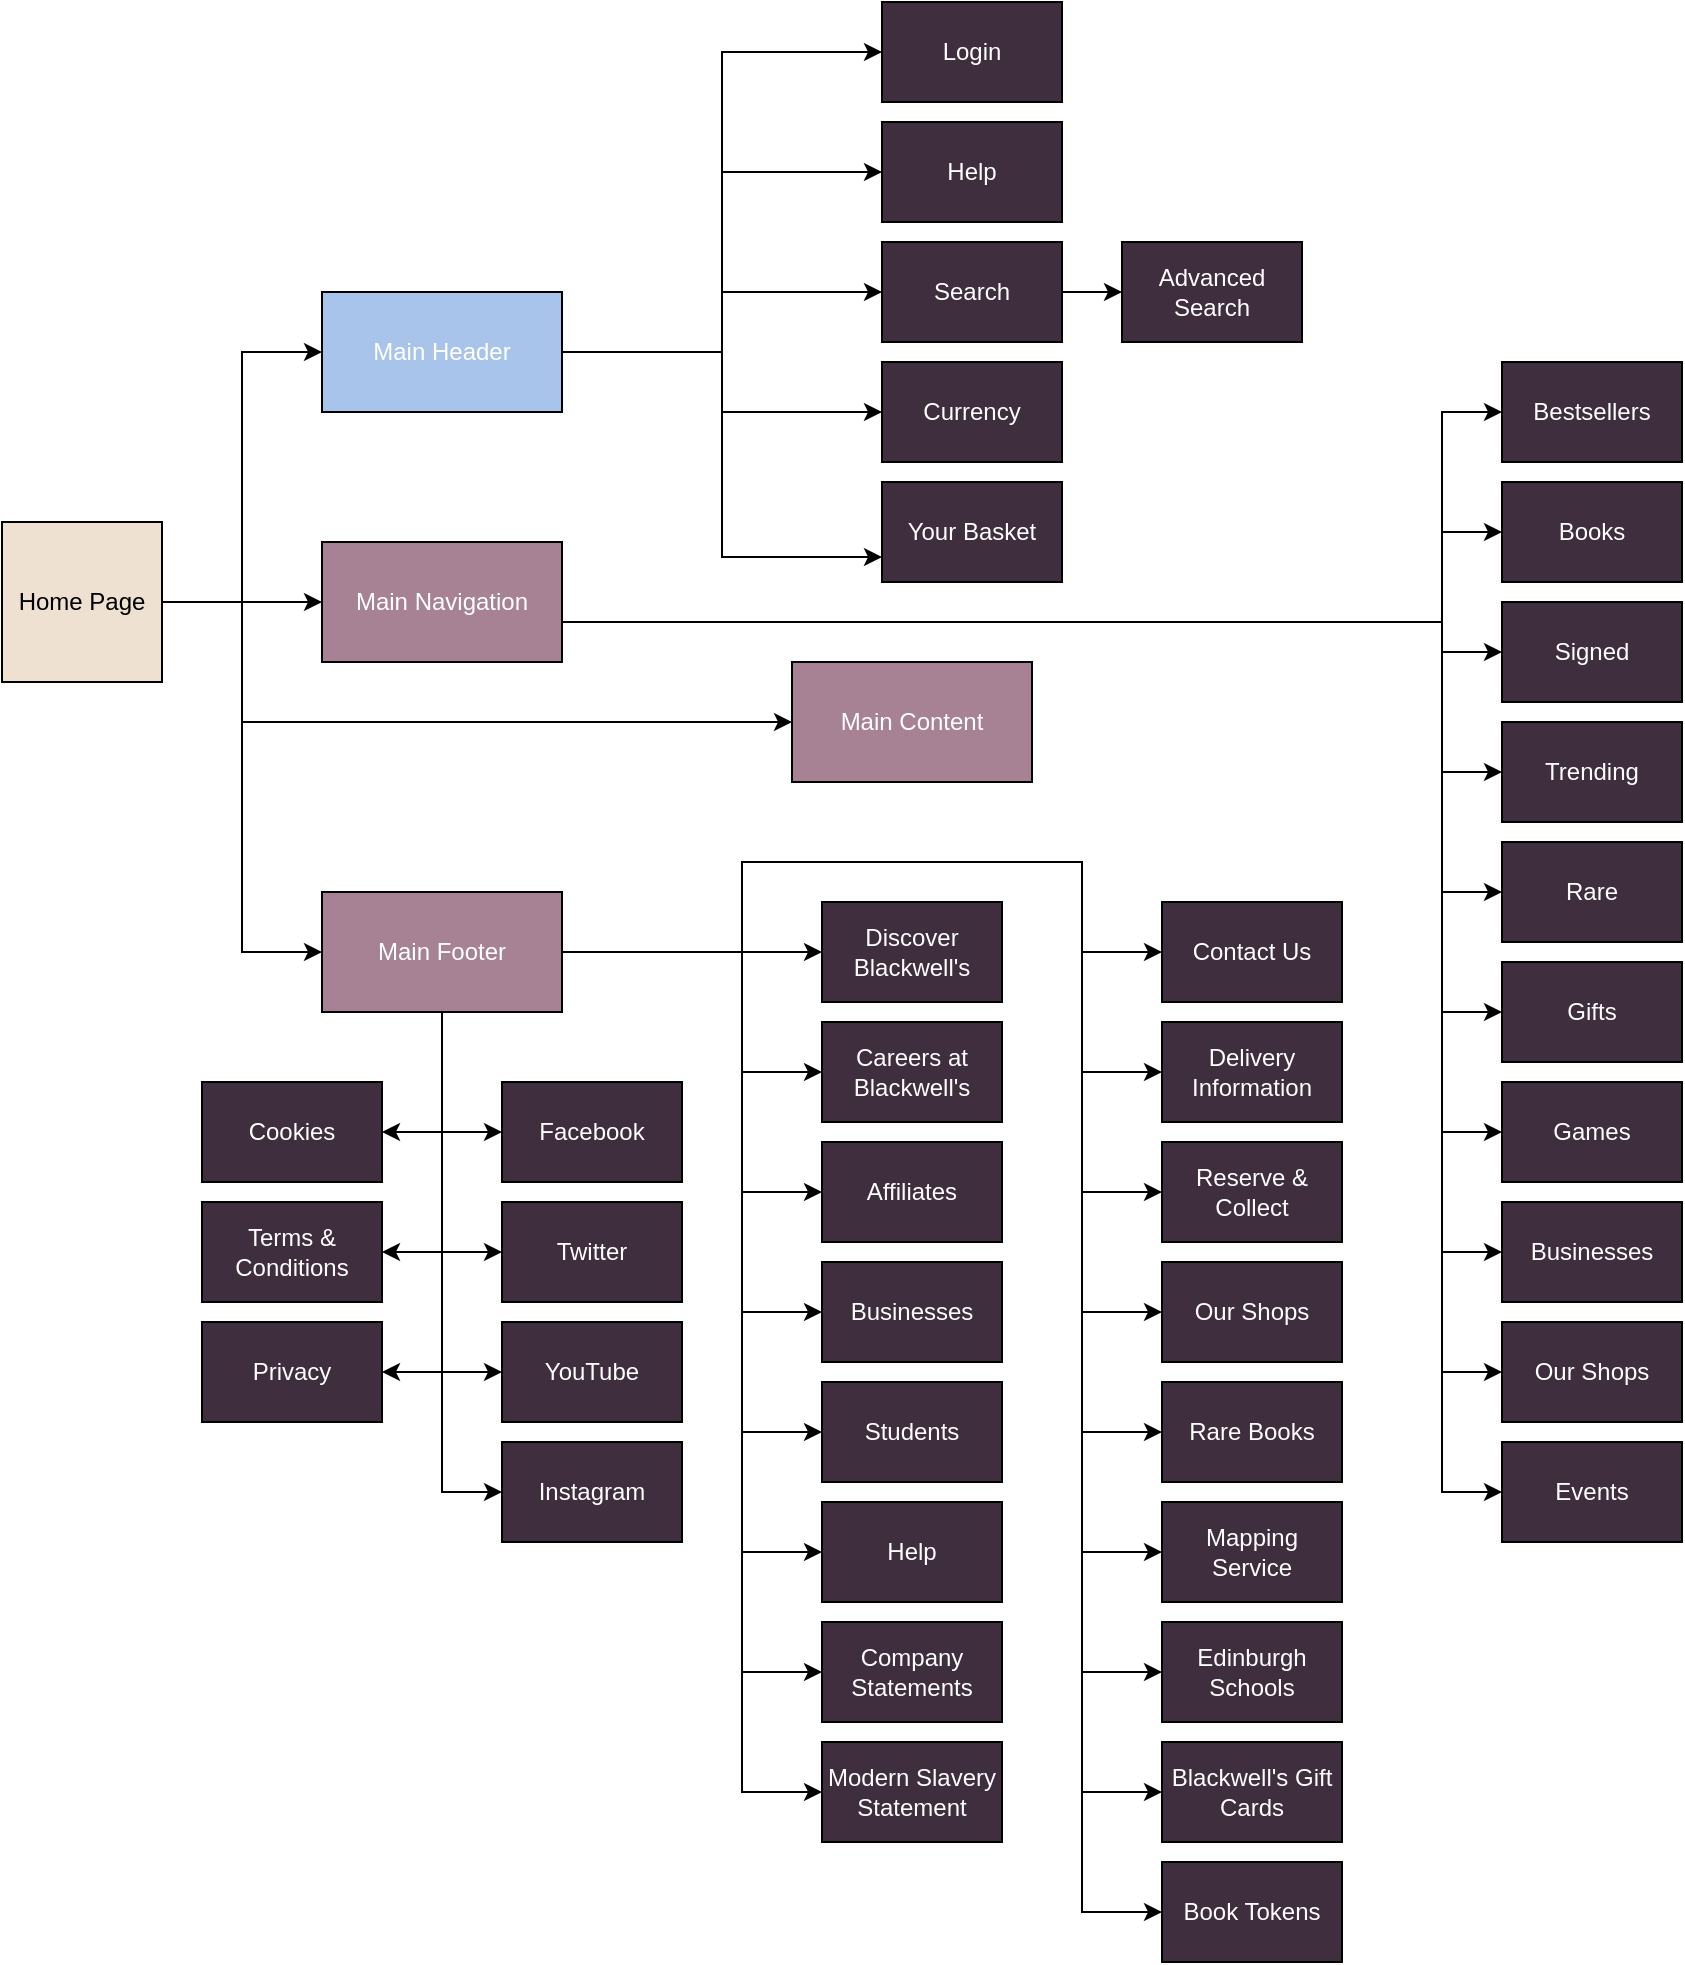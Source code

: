 <mxfile version="22.0.2" type="device">
  <diagram name="Page-1" id="3HneR4ICvTnQCU9vIhTt">
    <mxGraphModel dx="3500" dy="3374" grid="1" gridSize="10" guides="1" tooltips="1" connect="1" arrows="1" fold="1" page="0" pageScale="1" pageWidth="850" pageHeight="1100" background="#FFFFFF" math="0" shadow="0">
      <root>
        <mxCell id="0" />
        <mxCell id="1" parent="0" />
        <mxCell id="lC9NgfsXyM7ageMsBcKr-55" style="edgeStyle=orthogonalEdgeStyle;rounded=0;orthogonalLoop=1;jettySize=auto;html=1;entryX=0;entryY=0.5;entryDx=0;entryDy=0;" edge="1" parent="1" source="lC9NgfsXyM7ageMsBcKr-9" target="lC9NgfsXyM7ageMsBcKr-22">
          <mxGeometry relative="1" as="geometry" />
        </mxCell>
        <mxCell id="lC9NgfsXyM7ageMsBcKr-57" value="" style="edgeStyle=orthogonalEdgeStyle;rounded=0;orthogonalLoop=1;jettySize=auto;html=1;" edge="1" parent="1" source="lC9NgfsXyM7ageMsBcKr-9" target="lC9NgfsXyM7ageMsBcKr-56">
          <mxGeometry relative="1" as="geometry">
            <Array as="points">
              <mxPoint x="-1490" y="-1930" />
              <mxPoint x="-1490" y="-1930" />
            </Array>
          </mxGeometry>
        </mxCell>
        <mxCell id="lC9NgfsXyM7ageMsBcKr-89" style="edgeStyle=orthogonalEdgeStyle;rounded=0;orthogonalLoop=1;jettySize=auto;html=1;entryX=0;entryY=0.5;entryDx=0;entryDy=0;" edge="1" parent="1" source="lC9NgfsXyM7ageMsBcKr-9" target="lC9NgfsXyM7ageMsBcKr-88">
          <mxGeometry relative="1" as="geometry">
            <Array as="points">
              <mxPoint x="-1510" y="-1930" />
              <mxPoint x="-1510" y="-1870" />
            </Array>
          </mxGeometry>
        </mxCell>
        <mxCell id="lC9NgfsXyM7ageMsBcKr-91" style="edgeStyle=orthogonalEdgeStyle;rounded=0;orthogonalLoop=1;jettySize=auto;html=1;entryX=0;entryY=0.5;entryDx=0;entryDy=0;" edge="1" parent="1" source="lC9NgfsXyM7ageMsBcKr-9" target="lC9NgfsXyM7ageMsBcKr-90">
          <mxGeometry relative="1" as="geometry" />
        </mxCell>
        <mxCell id="lC9NgfsXyM7ageMsBcKr-9" value="&lt;font color=&quot;#000000&quot;&gt;Home Page&lt;/font&gt;" style="whiteSpace=wrap;html=1;fillColor=#EFE1D1;strokeColor=#000000;fontColor=#ffffff;strokeWidth=1;" vertex="1" parent="1">
          <mxGeometry x="-1630" y="-1970" width="80" height="80" as="geometry" />
        </mxCell>
        <mxCell id="lC9NgfsXyM7ageMsBcKr-12" value="Login" style="whiteSpace=wrap;html=1;fillColor=#3F2E3E;strokeColor=#000000;fontColor=#ffffff;strokeWidth=1;" vertex="1" parent="1">
          <mxGeometry x="-1190" y="-2230" width="90" height="50" as="geometry" />
        </mxCell>
        <mxCell id="lC9NgfsXyM7ageMsBcKr-19" value="Help" style="whiteSpace=wrap;html=1;fillColor=#3F2E3E;strokeColor=#000000;fontColor=#ffffff;strokeWidth=1;" vertex="1" parent="1">
          <mxGeometry x="-1190" y="-2170" width="90" height="50" as="geometry" />
        </mxCell>
        <mxCell id="lC9NgfsXyM7ageMsBcKr-21" value="Currency" style="whiteSpace=wrap;html=1;fillColor=#3F2E3E;strokeColor=#000000;fontColor=#ffffff;strokeWidth=1;" vertex="1" parent="1">
          <mxGeometry x="-1190" y="-2050" width="90" height="50" as="geometry" />
        </mxCell>
        <mxCell id="lC9NgfsXyM7ageMsBcKr-41" style="edgeStyle=orthogonalEdgeStyle;rounded=0;orthogonalLoop=1;jettySize=auto;html=1;" edge="1" parent="1" source="lC9NgfsXyM7ageMsBcKr-22" target="lC9NgfsXyM7ageMsBcKr-23">
          <mxGeometry relative="1" as="geometry" />
        </mxCell>
        <mxCell id="lC9NgfsXyM7ageMsBcKr-42" style="edgeStyle=orthogonalEdgeStyle;rounded=0;orthogonalLoop=1;jettySize=auto;html=1;entryX=0;entryY=0.5;entryDx=0;entryDy=0;" edge="1" parent="1" source="lC9NgfsXyM7ageMsBcKr-22" target="lC9NgfsXyM7ageMsBcKr-19">
          <mxGeometry relative="1" as="geometry" />
        </mxCell>
        <mxCell id="lC9NgfsXyM7ageMsBcKr-43" style="edgeStyle=orthogonalEdgeStyle;rounded=0;orthogonalLoop=1;jettySize=auto;html=1;entryX=0;entryY=0.5;entryDx=0;entryDy=0;" edge="1" parent="1" source="lC9NgfsXyM7ageMsBcKr-22" target="lC9NgfsXyM7ageMsBcKr-12">
          <mxGeometry relative="1" as="geometry" />
        </mxCell>
        <mxCell id="lC9NgfsXyM7ageMsBcKr-46" style="edgeStyle=orthogonalEdgeStyle;rounded=0;orthogonalLoop=1;jettySize=auto;html=1;entryX=0;entryY=0.5;entryDx=0;entryDy=0;" edge="1" parent="1" source="lC9NgfsXyM7ageMsBcKr-22" target="lC9NgfsXyM7ageMsBcKr-21">
          <mxGeometry relative="1" as="geometry" />
        </mxCell>
        <mxCell id="lC9NgfsXyM7ageMsBcKr-50" style="edgeStyle=orthogonalEdgeStyle;rounded=0;orthogonalLoop=1;jettySize=auto;html=1;entryX=0;entryY=0.75;entryDx=0;entryDy=0;" edge="1" parent="1" source="lC9NgfsXyM7ageMsBcKr-22" target="lC9NgfsXyM7ageMsBcKr-24">
          <mxGeometry relative="1" as="geometry" />
        </mxCell>
        <mxCell id="lC9NgfsXyM7ageMsBcKr-22" value="Main Header" style="whiteSpace=wrap;html=1;fillColor=#A9C4EB;strokeColor=#000000;fontColor=#ffffff;strokeWidth=1;" vertex="1" parent="1">
          <mxGeometry x="-1470" y="-2085" width="120" height="60" as="geometry" />
        </mxCell>
        <mxCell id="lC9NgfsXyM7ageMsBcKr-76" value="" style="edgeStyle=orthogonalEdgeStyle;rounded=0;orthogonalLoop=1;jettySize=auto;html=1;" edge="1" parent="1" source="lC9NgfsXyM7ageMsBcKr-23" target="lC9NgfsXyM7ageMsBcKr-75">
          <mxGeometry relative="1" as="geometry" />
        </mxCell>
        <mxCell id="lC9NgfsXyM7ageMsBcKr-23" value="Search" style="whiteSpace=wrap;html=1;fillColor=#3F2E3E;strokeColor=#000000;fontColor=#ffffff;strokeWidth=1;" vertex="1" parent="1">
          <mxGeometry x="-1190" y="-2110" width="90" height="50" as="geometry" />
        </mxCell>
        <mxCell id="lC9NgfsXyM7ageMsBcKr-24" value="Your Basket" style="whiteSpace=wrap;html=1;fillColor=#3F2E3E;strokeColor=#000000;fontColor=#ffffff;strokeWidth=1;" vertex="1" parent="1">
          <mxGeometry x="-1190" y="-1990" width="90" height="50" as="geometry" />
        </mxCell>
        <mxCell id="lC9NgfsXyM7ageMsBcKr-78" style="edgeStyle=orthogonalEdgeStyle;rounded=0;orthogonalLoop=1;jettySize=auto;html=1;entryX=0;entryY=0.5;entryDx=0;entryDy=0;" edge="1" parent="1" source="lC9NgfsXyM7ageMsBcKr-56" target="lC9NgfsXyM7ageMsBcKr-58">
          <mxGeometry relative="1" as="geometry">
            <Array as="points">
              <mxPoint x="-910" y="-1920" />
              <mxPoint x="-910" y="-2025" />
            </Array>
          </mxGeometry>
        </mxCell>
        <mxCell id="lC9NgfsXyM7ageMsBcKr-79" style="edgeStyle=orthogonalEdgeStyle;rounded=0;orthogonalLoop=1;jettySize=auto;html=1;entryX=0;entryY=0.5;entryDx=0;entryDy=0;" edge="1" parent="1" source="lC9NgfsXyM7ageMsBcKr-56" target="lC9NgfsXyM7ageMsBcKr-61">
          <mxGeometry relative="1" as="geometry">
            <Array as="points">
              <mxPoint x="-910" y="-1920" />
              <mxPoint x="-910" y="-1965" />
            </Array>
          </mxGeometry>
        </mxCell>
        <mxCell id="lC9NgfsXyM7ageMsBcKr-81" style="edgeStyle=orthogonalEdgeStyle;rounded=0;orthogonalLoop=1;jettySize=auto;html=1;entryX=0;entryY=0.5;entryDx=0;entryDy=0;" edge="1" parent="1" source="lC9NgfsXyM7ageMsBcKr-56" target="lC9NgfsXyM7ageMsBcKr-65">
          <mxGeometry relative="1" as="geometry">
            <Array as="points">
              <mxPoint x="-910" y="-1920" />
              <mxPoint x="-910" y="-1845" />
            </Array>
          </mxGeometry>
        </mxCell>
        <mxCell id="lC9NgfsXyM7ageMsBcKr-82" style="edgeStyle=orthogonalEdgeStyle;rounded=0;orthogonalLoop=1;jettySize=auto;html=1;entryX=0;entryY=0.5;entryDx=0;entryDy=0;" edge="1" parent="1" source="lC9NgfsXyM7ageMsBcKr-56" target="lC9NgfsXyM7ageMsBcKr-69">
          <mxGeometry relative="1" as="geometry">
            <Array as="points">
              <mxPoint x="-910" y="-1920" />
              <mxPoint x="-910" y="-1785" />
            </Array>
          </mxGeometry>
        </mxCell>
        <mxCell id="lC9NgfsXyM7ageMsBcKr-83" style="edgeStyle=orthogonalEdgeStyle;rounded=0;orthogonalLoop=1;jettySize=auto;html=1;entryX=0;entryY=0.5;entryDx=0;entryDy=0;" edge="1" parent="1" source="lC9NgfsXyM7ageMsBcKr-56" target="lC9NgfsXyM7ageMsBcKr-70">
          <mxGeometry relative="1" as="geometry">
            <Array as="points">
              <mxPoint x="-910" y="-1920" />
              <mxPoint x="-910" y="-1725" />
            </Array>
          </mxGeometry>
        </mxCell>
        <mxCell id="lC9NgfsXyM7ageMsBcKr-84" style="edgeStyle=orthogonalEdgeStyle;rounded=0;orthogonalLoop=1;jettySize=auto;html=1;entryX=0;entryY=0.5;entryDx=0;entryDy=0;" edge="1" parent="1" source="lC9NgfsXyM7ageMsBcKr-56" target="lC9NgfsXyM7ageMsBcKr-71">
          <mxGeometry relative="1" as="geometry">
            <Array as="points">
              <mxPoint x="-910" y="-1920" />
              <mxPoint x="-910" y="-1665" />
            </Array>
          </mxGeometry>
        </mxCell>
        <mxCell id="lC9NgfsXyM7ageMsBcKr-85" style="edgeStyle=orthogonalEdgeStyle;rounded=0;orthogonalLoop=1;jettySize=auto;html=1;entryX=0;entryY=0.5;entryDx=0;entryDy=0;" edge="1" parent="1" source="lC9NgfsXyM7ageMsBcKr-56" target="lC9NgfsXyM7ageMsBcKr-72">
          <mxGeometry relative="1" as="geometry">
            <Array as="points">
              <mxPoint x="-910" y="-1920" />
              <mxPoint x="-910" y="-1605" />
            </Array>
          </mxGeometry>
        </mxCell>
        <mxCell id="lC9NgfsXyM7ageMsBcKr-86" style="edgeStyle=orthogonalEdgeStyle;rounded=0;orthogonalLoop=1;jettySize=auto;html=1;entryX=0;entryY=0.5;entryDx=0;entryDy=0;" edge="1" parent="1" source="lC9NgfsXyM7ageMsBcKr-56" target="lC9NgfsXyM7ageMsBcKr-77">
          <mxGeometry relative="1" as="geometry">
            <Array as="points">
              <mxPoint x="-910" y="-1920" />
              <mxPoint x="-910" y="-1545" />
            </Array>
          </mxGeometry>
        </mxCell>
        <mxCell id="lC9NgfsXyM7ageMsBcKr-103" style="edgeStyle=orthogonalEdgeStyle;rounded=0;orthogonalLoop=1;jettySize=auto;html=1;" edge="1" parent="1" source="lC9NgfsXyM7ageMsBcKr-56" target="lC9NgfsXyM7ageMsBcKr-73">
          <mxGeometry relative="1" as="geometry">
            <Array as="points">
              <mxPoint x="-910" y="-1920" />
              <mxPoint x="-910" y="-1485" />
            </Array>
          </mxGeometry>
        </mxCell>
        <mxCell id="lC9NgfsXyM7ageMsBcKr-124" style="edgeStyle=orthogonalEdgeStyle;rounded=0;orthogonalLoop=1;jettySize=auto;html=1;entryX=0;entryY=0.5;entryDx=0;entryDy=0;" edge="1" parent="1" target="lC9NgfsXyM7ageMsBcKr-63">
          <mxGeometry relative="1" as="geometry">
            <mxPoint x="-1030" y="-1920" as="sourcePoint" />
            <Array as="points">
              <mxPoint x="-910" y="-1920" />
              <mxPoint x="-910" y="-1905" />
            </Array>
          </mxGeometry>
        </mxCell>
        <mxCell id="lC9NgfsXyM7ageMsBcKr-56" value="Main Navigation" style="whiteSpace=wrap;html=1;fillColor=#A78295;strokeColor=#000000;fontColor=#ffffff;strokeWidth=1;" vertex="1" parent="1">
          <mxGeometry x="-1470" y="-1960" width="120" height="60" as="geometry" />
        </mxCell>
        <mxCell id="lC9NgfsXyM7ageMsBcKr-58" value="Bestsellers" style="whiteSpace=wrap;html=1;fillColor=#3F2E3E;strokeColor=#000000;fontColor=#ffffff;strokeWidth=1;" vertex="1" parent="1">
          <mxGeometry x="-880" y="-2050" width="90" height="50" as="geometry" />
        </mxCell>
        <mxCell id="lC9NgfsXyM7ageMsBcKr-61" value="Books" style="whiteSpace=wrap;html=1;fillColor=#3F2E3E;strokeColor=#000000;fontColor=#ffffff;strokeWidth=1;" vertex="1" parent="1">
          <mxGeometry x="-880" y="-1990" width="90" height="50" as="geometry" />
        </mxCell>
        <mxCell id="lC9NgfsXyM7ageMsBcKr-63" value="Signed" style="whiteSpace=wrap;html=1;fillColor=#3F2E3E;strokeColor=#000000;fontColor=#ffffff;strokeWidth=1;" vertex="1" parent="1">
          <mxGeometry x="-880" y="-1930" width="90" height="50" as="geometry" />
        </mxCell>
        <mxCell id="lC9NgfsXyM7ageMsBcKr-65" value="Trending" style="whiteSpace=wrap;html=1;fillColor=#3F2E3E;strokeColor=#000000;fontColor=#ffffff;strokeWidth=1;" vertex="1" parent="1">
          <mxGeometry x="-880" y="-1870" width="90" height="50" as="geometry" />
        </mxCell>
        <mxCell id="lC9NgfsXyM7ageMsBcKr-69" value="Rare" style="whiteSpace=wrap;html=1;fillColor=#3F2E3E;strokeColor=#000000;fontColor=#ffffff;strokeWidth=1;" vertex="1" parent="1">
          <mxGeometry x="-880" y="-1810" width="90" height="50" as="geometry" />
        </mxCell>
        <mxCell id="lC9NgfsXyM7ageMsBcKr-70" value="Gifts" style="whiteSpace=wrap;html=1;fillColor=#3F2E3E;strokeColor=#000000;fontColor=#ffffff;strokeWidth=1;" vertex="1" parent="1">
          <mxGeometry x="-880" y="-1750" width="90" height="50" as="geometry" />
        </mxCell>
        <mxCell id="lC9NgfsXyM7ageMsBcKr-71" value="Games" style="whiteSpace=wrap;html=1;fillColor=#3F2E3E;strokeColor=#000000;fontColor=#ffffff;strokeWidth=1;" vertex="1" parent="1">
          <mxGeometry x="-880" y="-1690" width="90" height="50" as="geometry" />
        </mxCell>
        <mxCell id="lC9NgfsXyM7ageMsBcKr-72" value="Businesses" style="whiteSpace=wrap;html=1;fillColor=#3F2E3E;strokeColor=#000000;fontColor=#ffffff;strokeWidth=1;" vertex="1" parent="1">
          <mxGeometry x="-880" y="-1630" width="90" height="50" as="geometry" />
        </mxCell>
        <mxCell id="lC9NgfsXyM7ageMsBcKr-73" value="Events" style="whiteSpace=wrap;html=1;fillColor=#3F2E3E;strokeColor=#000000;fontColor=#ffffff;strokeWidth=1;" vertex="1" parent="1">
          <mxGeometry x="-880" y="-1510" width="90" height="50" as="geometry" />
        </mxCell>
        <mxCell id="lC9NgfsXyM7ageMsBcKr-75" value="Advanced Search" style="whiteSpace=wrap;html=1;fillColor=#3F2E3E;strokeColor=#000000;fontColor=#ffffff;strokeWidth=1;" vertex="1" parent="1">
          <mxGeometry x="-1070" y="-2110" width="90" height="50" as="geometry" />
        </mxCell>
        <mxCell id="lC9NgfsXyM7ageMsBcKr-77" value="Our Shops" style="whiteSpace=wrap;html=1;fillColor=#3F2E3E;strokeColor=#000000;fontColor=#ffffff;strokeWidth=1;" vertex="1" parent="1">
          <mxGeometry x="-880" y="-1570" width="90" height="50" as="geometry" />
        </mxCell>
        <mxCell id="lC9NgfsXyM7ageMsBcKr-88" value="Main Content" style="whiteSpace=wrap;html=1;fillColor=#A78295;strokeColor=#000000;fontColor=#ffffff;strokeWidth=1;" vertex="1" parent="1">
          <mxGeometry x="-1235" y="-1900" width="120" height="60" as="geometry" />
        </mxCell>
        <mxCell id="lC9NgfsXyM7ageMsBcKr-133" style="edgeStyle=orthogonalEdgeStyle;rounded=0;orthogonalLoop=1;jettySize=auto;html=1;" edge="1" parent="1" source="lC9NgfsXyM7ageMsBcKr-90" target="lC9NgfsXyM7ageMsBcKr-108">
          <mxGeometry relative="1" as="geometry" />
        </mxCell>
        <mxCell id="lC9NgfsXyM7ageMsBcKr-135" style="edgeStyle=orthogonalEdgeStyle;rounded=0;orthogonalLoop=1;jettySize=auto;html=1;entryX=0;entryY=0.5;entryDx=0;entryDy=0;" edge="1" parent="1" source="lC9NgfsXyM7ageMsBcKr-90" target="lC9NgfsXyM7ageMsBcKr-110">
          <mxGeometry relative="1" as="geometry">
            <Array as="points">
              <mxPoint x="-1260" y="-1755" />
              <mxPoint x="-1260" y="-1695" />
            </Array>
          </mxGeometry>
        </mxCell>
        <mxCell id="lC9NgfsXyM7ageMsBcKr-140" style="edgeStyle=orthogonalEdgeStyle;rounded=0;orthogonalLoop=1;jettySize=auto;html=1;entryX=0;entryY=0.5;entryDx=0;entryDy=0;" edge="1" parent="1" source="lC9NgfsXyM7ageMsBcKr-90" target="lC9NgfsXyM7ageMsBcKr-111">
          <mxGeometry relative="1" as="geometry">
            <Array as="points">
              <mxPoint x="-1260" y="-1755" />
              <mxPoint x="-1260" y="-1635" />
            </Array>
          </mxGeometry>
        </mxCell>
        <mxCell id="lC9NgfsXyM7ageMsBcKr-141" style="edgeStyle=orthogonalEdgeStyle;rounded=0;orthogonalLoop=1;jettySize=auto;html=1;entryX=0;entryY=0.5;entryDx=0;entryDy=0;" edge="1" parent="1" source="lC9NgfsXyM7ageMsBcKr-90" target="lC9NgfsXyM7ageMsBcKr-112">
          <mxGeometry relative="1" as="geometry">
            <Array as="points">
              <mxPoint x="-1260" y="-1755" />
              <mxPoint x="-1260" y="-1575" />
            </Array>
          </mxGeometry>
        </mxCell>
        <mxCell id="lC9NgfsXyM7ageMsBcKr-144" style="edgeStyle=orthogonalEdgeStyle;rounded=0;orthogonalLoop=1;jettySize=auto;html=1;entryX=0;entryY=0.5;entryDx=0;entryDy=0;" edge="1" parent="1" source="lC9NgfsXyM7ageMsBcKr-90" target="lC9NgfsXyM7ageMsBcKr-109">
          <mxGeometry relative="1" as="geometry">
            <Array as="points">
              <mxPoint x="-1260" y="-1755" />
              <mxPoint x="-1260" y="-1515" />
            </Array>
          </mxGeometry>
        </mxCell>
        <mxCell id="lC9NgfsXyM7ageMsBcKr-145" style="edgeStyle=orthogonalEdgeStyle;rounded=0;orthogonalLoop=1;jettySize=auto;html=1;entryX=0;entryY=0.5;entryDx=0;entryDy=0;" edge="1" parent="1" source="lC9NgfsXyM7ageMsBcKr-90" target="lC9NgfsXyM7ageMsBcKr-107">
          <mxGeometry relative="1" as="geometry">
            <Array as="points">
              <mxPoint x="-1260" y="-1755" />
              <mxPoint x="-1260" y="-1455" />
            </Array>
          </mxGeometry>
        </mxCell>
        <mxCell id="lC9NgfsXyM7ageMsBcKr-146" style="edgeStyle=orthogonalEdgeStyle;rounded=0;orthogonalLoop=1;jettySize=auto;html=1;entryX=0;entryY=0.5;entryDx=0;entryDy=0;" edge="1" parent="1" source="lC9NgfsXyM7ageMsBcKr-90" target="lC9NgfsXyM7ageMsBcKr-106">
          <mxGeometry relative="1" as="geometry">
            <Array as="points">
              <mxPoint x="-1260" y="-1755" />
              <mxPoint x="-1260" y="-1395" />
            </Array>
          </mxGeometry>
        </mxCell>
        <mxCell id="lC9NgfsXyM7ageMsBcKr-147" style="edgeStyle=orthogonalEdgeStyle;rounded=0;orthogonalLoop=1;jettySize=auto;html=1;entryX=0;entryY=0.5;entryDx=0;entryDy=0;" edge="1" parent="1" source="lC9NgfsXyM7ageMsBcKr-90" target="lC9NgfsXyM7ageMsBcKr-120">
          <mxGeometry relative="1" as="geometry">
            <Array as="points">
              <mxPoint x="-1260" y="-1755" />
              <mxPoint x="-1260" y="-1800" />
              <mxPoint x="-1090" y="-1800" />
              <mxPoint x="-1090" y="-1755" />
            </Array>
          </mxGeometry>
        </mxCell>
        <mxCell id="lC9NgfsXyM7ageMsBcKr-148" style="edgeStyle=orthogonalEdgeStyle;rounded=0;orthogonalLoop=1;jettySize=auto;html=1;entryX=0;entryY=0.5;entryDx=0;entryDy=0;" edge="1" parent="1" source="lC9NgfsXyM7ageMsBcKr-90" target="lC9NgfsXyM7ageMsBcKr-105">
          <mxGeometry relative="1" as="geometry">
            <Array as="points">
              <mxPoint x="-1260" y="-1755" />
              <mxPoint x="-1260" y="-1335" />
            </Array>
          </mxGeometry>
        </mxCell>
        <mxCell id="lC9NgfsXyM7ageMsBcKr-149" style="edgeStyle=orthogonalEdgeStyle;rounded=0;orthogonalLoop=1;jettySize=auto;html=1;entryX=0;entryY=0.5;entryDx=0;entryDy=0;" edge="1" parent="1" source="lC9NgfsXyM7ageMsBcKr-90" target="lC9NgfsXyM7ageMsBcKr-104">
          <mxGeometry relative="1" as="geometry">
            <Array as="points">
              <mxPoint x="-1260" y="-1755" />
              <mxPoint x="-1260" y="-1800" />
              <mxPoint x="-1090" y="-1800" />
              <mxPoint x="-1090" y="-1695" />
            </Array>
          </mxGeometry>
        </mxCell>
        <mxCell id="lC9NgfsXyM7ageMsBcKr-151" style="edgeStyle=orthogonalEdgeStyle;rounded=0;orthogonalLoop=1;jettySize=auto;html=1;entryX=0;entryY=0.5;entryDx=0;entryDy=0;" edge="1" parent="1" source="lC9NgfsXyM7ageMsBcKr-90" target="lC9NgfsXyM7ageMsBcKr-114">
          <mxGeometry relative="1" as="geometry">
            <Array as="points">
              <mxPoint x="-1260" y="-1755" />
              <mxPoint x="-1260" y="-1800" />
              <mxPoint x="-1090" y="-1800" />
              <mxPoint x="-1090" y="-1635" />
            </Array>
          </mxGeometry>
        </mxCell>
        <mxCell id="lC9NgfsXyM7ageMsBcKr-153" style="edgeStyle=orthogonalEdgeStyle;rounded=0;orthogonalLoop=1;jettySize=auto;html=1;entryX=0;entryY=0.5;entryDx=0;entryDy=0;" edge="1" parent="1" source="lC9NgfsXyM7ageMsBcKr-90" target="lC9NgfsXyM7ageMsBcKr-115">
          <mxGeometry relative="1" as="geometry">
            <Array as="points">
              <mxPoint x="-1260" y="-1755" />
              <mxPoint x="-1260" y="-1800" />
              <mxPoint x="-1090" y="-1800" />
              <mxPoint x="-1090" y="-1575" />
            </Array>
          </mxGeometry>
        </mxCell>
        <mxCell id="lC9NgfsXyM7ageMsBcKr-154" style="edgeStyle=orthogonalEdgeStyle;rounded=0;orthogonalLoop=1;jettySize=auto;html=1;entryX=0;entryY=0.5;entryDx=0;entryDy=0;" edge="1" parent="1" source="lC9NgfsXyM7ageMsBcKr-90" target="lC9NgfsXyM7ageMsBcKr-95">
          <mxGeometry relative="1" as="geometry">
            <Array as="points">
              <mxPoint x="-1260" y="-1755" />
              <mxPoint x="-1260" y="-1800" />
              <mxPoint x="-1090" y="-1800" />
              <mxPoint x="-1090" y="-1515" />
            </Array>
          </mxGeometry>
        </mxCell>
        <mxCell id="lC9NgfsXyM7ageMsBcKr-155" style="edgeStyle=orthogonalEdgeStyle;rounded=0;orthogonalLoop=1;jettySize=auto;html=1;entryX=0;entryY=0.5;entryDx=0;entryDy=0;" edge="1" parent="1" source="lC9NgfsXyM7ageMsBcKr-90" target="lC9NgfsXyM7ageMsBcKr-116">
          <mxGeometry relative="1" as="geometry">
            <Array as="points">
              <mxPoint x="-1260" y="-1755" />
              <mxPoint x="-1260" y="-1800" />
              <mxPoint x="-1090" y="-1800" />
              <mxPoint x="-1090" y="-1455" />
            </Array>
          </mxGeometry>
        </mxCell>
        <mxCell id="lC9NgfsXyM7ageMsBcKr-156" style="edgeStyle=orthogonalEdgeStyle;rounded=0;orthogonalLoop=1;jettySize=auto;html=1;entryX=0;entryY=0.5;entryDx=0;entryDy=0;" edge="1" parent="1" source="lC9NgfsXyM7ageMsBcKr-90" target="lC9NgfsXyM7ageMsBcKr-117">
          <mxGeometry relative="1" as="geometry">
            <Array as="points">
              <mxPoint x="-1260" y="-1755" />
              <mxPoint x="-1260" y="-1800" />
              <mxPoint x="-1090" y="-1800" />
              <mxPoint x="-1090" y="-1395" />
            </Array>
          </mxGeometry>
        </mxCell>
        <mxCell id="lC9NgfsXyM7ageMsBcKr-157" style="edgeStyle=orthogonalEdgeStyle;rounded=0;orthogonalLoop=1;jettySize=auto;html=1;entryX=0;entryY=0.5;entryDx=0;entryDy=0;" edge="1" parent="1" source="lC9NgfsXyM7ageMsBcKr-90" target="lC9NgfsXyM7ageMsBcKr-125">
          <mxGeometry relative="1" as="geometry">
            <Array as="points">
              <mxPoint x="-1260" y="-1755" />
              <mxPoint x="-1260" y="-1800" />
              <mxPoint x="-1090" y="-1800" />
              <mxPoint x="-1090" y="-1335" />
            </Array>
          </mxGeometry>
        </mxCell>
        <mxCell id="lC9NgfsXyM7ageMsBcKr-158" style="edgeStyle=orthogonalEdgeStyle;rounded=0;orthogonalLoop=1;jettySize=auto;html=1;entryX=0;entryY=0.5;entryDx=0;entryDy=0;" edge="1" parent="1" source="lC9NgfsXyM7ageMsBcKr-90" target="lC9NgfsXyM7ageMsBcKr-118">
          <mxGeometry relative="1" as="geometry">
            <Array as="points">
              <mxPoint x="-1260" y="-1755" />
              <mxPoint x="-1260" y="-1800" />
              <mxPoint x="-1090" y="-1800" />
              <mxPoint x="-1090" y="-1275" />
            </Array>
          </mxGeometry>
        </mxCell>
        <mxCell id="lC9NgfsXyM7ageMsBcKr-162" style="edgeStyle=orthogonalEdgeStyle;rounded=0;orthogonalLoop=1;jettySize=auto;html=1;entryX=0;entryY=0.5;entryDx=0;entryDy=0;" edge="1" parent="1" source="lC9NgfsXyM7ageMsBcKr-90" target="lC9NgfsXyM7ageMsBcKr-126">
          <mxGeometry relative="1" as="geometry" />
        </mxCell>
        <mxCell id="lC9NgfsXyM7ageMsBcKr-163" style="edgeStyle=orthogonalEdgeStyle;rounded=0;orthogonalLoop=1;jettySize=auto;html=1;entryX=1;entryY=0.5;entryDx=0;entryDy=0;" edge="1" parent="1" source="lC9NgfsXyM7ageMsBcKr-90" target="lC9NgfsXyM7ageMsBcKr-131">
          <mxGeometry relative="1" as="geometry" />
        </mxCell>
        <mxCell id="lC9NgfsXyM7ageMsBcKr-164" style="edgeStyle=orthogonalEdgeStyle;rounded=0;orthogonalLoop=1;jettySize=auto;html=1;entryX=0;entryY=0.5;entryDx=0;entryDy=0;" edge="1" parent="1" source="lC9NgfsXyM7ageMsBcKr-90" target="lC9NgfsXyM7ageMsBcKr-128">
          <mxGeometry relative="1" as="geometry" />
        </mxCell>
        <mxCell id="lC9NgfsXyM7ageMsBcKr-165" style="edgeStyle=orthogonalEdgeStyle;rounded=0;orthogonalLoop=1;jettySize=auto;html=1;entryX=0;entryY=0.5;entryDx=0;entryDy=0;" edge="1" parent="1" source="lC9NgfsXyM7ageMsBcKr-90" target="lC9NgfsXyM7ageMsBcKr-127">
          <mxGeometry relative="1" as="geometry" />
        </mxCell>
        <mxCell id="lC9NgfsXyM7ageMsBcKr-167" style="edgeStyle=orthogonalEdgeStyle;rounded=0;orthogonalLoop=1;jettySize=auto;html=1;entryX=1;entryY=0.5;entryDx=0;entryDy=0;" edge="1" parent="1" source="lC9NgfsXyM7ageMsBcKr-90" target="lC9NgfsXyM7ageMsBcKr-130">
          <mxGeometry relative="1" as="geometry" />
        </mxCell>
        <mxCell id="lC9NgfsXyM7ageMsBcKr-168" style="edgeStyle=orthogonalEdgeStyle;rounded=0;orthogonalLoop=1;jettySize=auto;html=1;entryX=0;entryY=0.5;entryDx=0;entryDy=0;" edge="1" parent="1" source="lC9NgfsXyM7ageMsBcKr-90" target="lC9NgfsXyM7ageMsBcKr-129">
          <mxGeometry relative="1" as="geometry" />
        </mxCell>
        <mxCell id="lC9NgfsXyM7ageMsBcKr-169" style="edgeStyle=orthogonalEdgeStyle;rounded=0;orthogonalLoop=1;jettySize=auto;html=1;entryX=1;entryY=0.5;entryDx=0;entryDy=0;" edge="1" parent="1" source="lC9NgfsXyM7ageMsBcKr-90" target="lC9NgfsXyM7ageMsBcKr-132">
          <mxGeometry relative="1" as="geometry" />
        </mxCell>
        <mxCell id="lC9NgfsXyM7ageMsBcKr-90" value="Main Footer" style="whiteSpace=wrap;html=1;fillColor=#A78295;strokeColor=#000000;fontColor=#ffffff;strokeWidth=1;" vertex="1" parent="1">
          <mxGeometry x="-1470" y="-1785" width="120" height="60" as="geometry" />
        </mxCell>
        <mxCell id="lC9NgfsXyM7ageMsBcKr-95" value="Rare Books" style="whiteSpace=wrap;html=1;fillColor=#3F2E3E;strokeColor=#000000;fontColor=#ffffff;strokeWidth=1;" vertex="1" parent="1">
          <mxGeometry x="-1050" y="-1540" width="90" height="50" as="geometry" />
        </mxCell>
        <mxCell id="lC9NgfsXyM7ageMsBcKr-104" value="Delivery Information" style="whiteSpace=wrap;html=1;fillColor=#3F2E3E;strokeColor=#000000;fontColor=#ffffff;strokeWidth=1;" vertex="1" parent="1">
          <mxGeometry x="-1050" y="-1720" width="90" height="50" as="geometry" />
        </mxCell>
        <mxCell id="lC9NgfsXyM7ageMsBcKr-105" value="Modern Slavery Statement" style="whiteSpace=wrap;html=1;fillColor=#3F2E3E;strokeColor=#000000;fontColor=#ffffff;strokeWidth=1;" vertex="1" parent="1">
          <mxGeometry x="-1220" y="-1360" width="90" height="50" as="geometry" />
        </mxCell>
        <mxCell id="lC9NgfsXyM7ageMsBcKr-106" value="Company Statements" style="whiteSpace=wrap;html=1;fillColor=#3F2E3E;strokeColor=#000000;fontColor=#ffffff;strokeWidth=1;" vertex="1" parent="1">
          <mxGeometry x="-1220" y="-1420" width="90" height="50" as="geometry" />
        </mxCell>
        <mxCell id="lC9NgfsXyM7ageMsBcKr-107" value="Help" style="whiteSpace=wrap;html=1;fillColor=#3F2E3E;strokeColor=#000000;fontColor=#ffffff;strokeWidth=1;" vertex="1" parent="1">
          <mxGeometry x="-1220" y="-1480" width="90" height="50" as="geometry" />
        </mxCell>
        <mxCell id="lC9NgfsXyM7ageMsBcKr-108" value="Discover Blackwell&#39;s" style="whiteSpace=wrap;html=1;fillColor=#3F2E3E;strokeColor=#000000;fontColor=#ffffff;strokeWidth=1;" vertex="1" parent="1">
          <mxGeometry x="-1220" y="-1780" width="90" height="50" as="geometry" />
        </mxCell>
        <mxCell id="lC9NgfsXyM7ageMsBcKr-109" value="Students" style="whiteSpace=wrap;html=1;fillColor=#3F2E3E;strokeColor=#000000;fontColor=#ffffff;strokeWidth=1;" vertex="1" parent="1">
          <mxGeometry x="-1220" y="-1540" width="90" height="50" as="geometry" />
        </mxCell>
        <mxCell id="lC9NgfsXyM7ageMsBcKr-110" value="Careers at Blackwell&#39;s" style="whiteSpace=wrap;html=1;fillColor=#3F2E3E;strokeColor=#000000;fontColor=#ffffff;strokeWidth=1;" vertex="1" parent="1">
          <mxGeometry x="-1220" y="-1720" width="90" height="50" as="geometry" />
        </mxCell>
        <mxCell id="lC9NgfsXyM7ageMsBcKr-111" value="Affiliates" style="whiteSpace=wrap;html=1;fillColor=#3F2E3E;strokeColor=#000000;fontColor=#ffffff;strokeWidth=1;" vertex="1" parent="1">
          <mxGeometry x="-1220" y="-1660" width="90" height="50" as="geometry" />
        </mxCell>
        <mxCell id="lC9NgfsXyM7ageMsBcKr-112" value="Businesses" style="whiteSpace=wrap;html=1;fillColor=#3F2E3E;strokeColor=#000000;fontColor=#ffffff;strokeWidth=1;" vertex="1" parent="1">
          <mxGeometry x="-1220" y="-1600" width="90" height="50" as="geometry" />
        </mxCell>
        <mxCell id="lC9NgfsXyM7ageMsBcKr-114" value="Reserve &amp;amp; Collect" style="whiteSpace=wrap;html=1;fillColor=#3F2E3E;strokeColor=#000000;fontColor=#ffffff;strokeWidth=1;" vertex="1" parent="1">
          <mxGeometry x="-1050" y="-1660" width="90" height="50" as="geometry" />
        </mxCell>
        <mxCell id="lC9NgfsXyM7ageMsBcKr-115" value="Our Shops" style="whiteSpace=wrap;html=1;fillColor=#3F2E3E;strokeColor=#000000;fontColor=#ffffff;strokeWidth=1;" vertex="1" parent="1">
          <mxGeometry x="-1050" y="-1600" width="90" height="50" as="geometry" />
        </mxCell>
        <mxCell id="lC9NgfsXyM7ageMsBcKr-116" value="Mapping Service" style="whiteSpace=wrap;html=1;fillColor=#3F2E3E;strokeColor=#000000;fontColor=#ffffff;strokeWidth=1;" vertex="1" parent="1">
          <mxGeometry x="-1050" y="-1480" width="90" height="50" as="geometry" />
        </mxCell>
        <mxCell id="lC9NgfsXyM7ageMsBcKr-117" value="Edinburgh Schools" style="whiteSpace=wrap;html=1;fillColor=#3F2E3E;strokeColor=#000000;fontColor=#ffffff;strokeWidth=1;" vertex="1" parent="1">
          <mxGeometry x="-1050" y="-1420" width="90" height="50" as="geometry" />
        </mxCell>
        <mxCell id="lC9NgfsXyM7ageMsBcKr-118" value="Book Tokens" style="whiteSpace=wrap;html=1;fillColor=#3F2E3E;strokeColor=#000000;fontColor=#ffffff;strokeWidth=1;" vertex="1" parent="1">
          <mxGeometry x="-1050" y="-1300" width="90" height="50" as="geometry" />
        </mxCell>
        <mxCell id="lC9NgfsXyM7ageMsBcKr-120" value="Contact Us" style="whiteSpace=wrap;html=1;fillColor=#3F2E3E;strokeColor=#000000;fontColor=#ffffff;strokeWidth=1;" vertex="1" parent="1">
          <mxGeometry x="-1050" y="-1780" width="90" height="50" as="geometry" />
        </mxCell>
        <mxCell id="lC9NgfsXyM7ageMsBcKr-125" value="Blackwell&#39;s Gift Cards" style="whiteSpace=wrap;html=1;fillColor=#3F2E3E;strokeColor=#000000;fontColor=#ffffff;strokeWidth=1;" vertex="1" parent="1">
          <mxGeometry x="-1050" y="-1360" width="90" height="50" as="geometry" />
        </mxCell>
        <mxCell id="lC9NgfsXyM7ageMsBcKr-126" value="Facebook" style="whiteSpace=wrap;html=1;fillColor=#3F2E3E;strokeColor=#000000;fontColor=#ffffff;strokeWidth=1;" vertex="1" parent="1">
          <mxGeometry x="-1380" y="-1690" width="90" height="50" as="geometry" />
        </mxCell>
        <mxCell id="lC9NgfsXyM7ageMsBcKr-127" value="Twitter" style="whiteSpace=wrap;html=1;fillColor=#3F2E3E;strokeColor=#000000;fontColor=#ffffff;strokeWidth=1;" vertex="1" parent="1">
          <mxGeometry x="-1380" y="-1630" width="90" height="50" as="geometry" />
        </mxCell>
        <mxCell id="lC9NgfsXyM7ageMsBcKr-128" value="YouTube" style="whiteSpace=wrap;html=1;fillColor=#3F2E3E;strokeColor=#000000;fontColor=#ffffff;strokeWidth=1;" vertex="1" parent="1">
          <mxGeometry x="-1380" y="-1570" width="90" height="50" as="geometry" />
        </mxCell>
        <mxCell id="lC9NgfsXyM7ageMsBcKr-129" value="Instagram" style="whiteSpace=wrap;html=1;fillColor=#3F2E3E;strokeColor=#000000;fontColor=#ffffff;strokeWidth=1;" vertex="1" parent="1">
          <mxGeometry x="-1380" y="-1510" width="90" height="50" as="geometry" />
        </mxCell>
        <mxCell id="lC9NgfsXyM7ageMsBcKr-130" value="Terms &amp;amp; Conditions" style="whiteSpace=wrap;html=1;fillColor=#3F2E3E;strokeColor=#000000;fontColor=#ffffff;strokeWidth=1;" vertex="1" parent="1">
          <mxGeometry x="-1530" y="-1630" width="90" height="50" as="geometry" />
        </mxCell>
        <mxCell id="lC9NgfsXyM7ageMsBcKr-131" value="Cookies" style="whiteSpace=wrap;html=1;fillColor=#3F2E3E;strokeColor=#000000;fontColor=#ffffff;strokeWidth=1;" vertex="1" parent="1">
          <mxGeometry x="-1530" y="-1690" width="90" height="50" as="geometry" />
        </mxCell>
        <mxCell id="lC9NgfsXyM7ageMsBcKr-132" value="Privacy" style="whiteSpace=wrap;html=1;fillColor=#3F2E3E;strokeColor=#000000;fontColor=#ffffff;strokeWidth=1;" vertex="1" parent="1">
          <mxGeometry x="-1530" y="-1570" width="90" height="50" as="geometry" />
        </mxCell>
      </root>
    </mxGraphModel>
  </diagram>
</mxfile>
